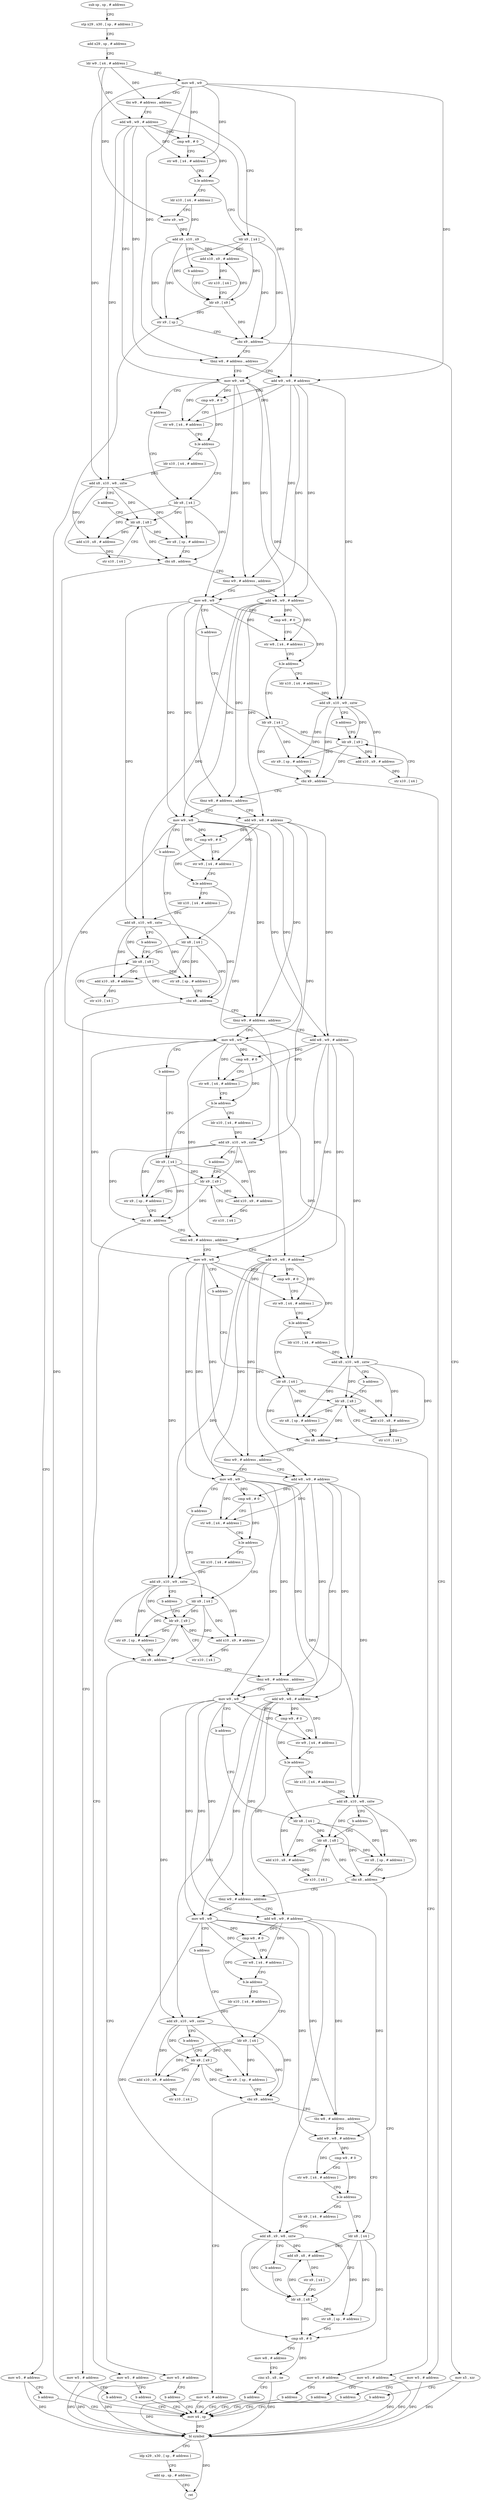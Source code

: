 digraph "func" {
"4214924" [label = "sub sp , sp , # address" ]
"4214928" [label = "stp x29 , x30 , [ sp , # address ]" ]
"4214932" [label = "add x29 , sp , # address" ]
"4214936" [label = "ldr w9 , [ x4 , # address ]" ]
"4214940" [label = "mov w8 , w9" ]
"4214944" [label = "tbz w9 , # address , address" ]
"4214964" [label = "ldr x9 , [ x4 ]" ]
"4214948" [label = "add w8 , w9 , # address" ]
"4214968" [label = "add x10 , x9 , # address" ]
"4214972" [label = "str x10 , [ x4 ]" ]
"4214976" [label = "ldr x9 , [ x9 ]" ]
"4214952" [label = "cmp w8 , # 0" ]
"4214956" [label = "str w8 , [ x4 , # address ]" ]
"4214960" [label = "b.le address" ]
"4215128" [label = "ldr x10 , [ x4 , # address ]" ]
"4215000" [label = "mov x5 , xzr" ]
"4215004" [label = "b address" ]
"4215604" [label = "mov x4 , sp" ]
"4214988" [label = "tbnz w8 , # address , address" ]
"4215008" [label = "add w9 , w8 , # address" ]
"4214992" [label = "mov w9 , w8" ]
"4215132" [label = "sxtw x9 , w9" ]
"4215136" [label = "add x9 , x10 , x9" ]
"4215140" [label = "b address" ]
"4215608" [label = "bl symbol" ]
"4215612" [label = "ldp x29 , x30 , [ sp , # address ]" ]
"4215616" [label = "add sp , sp , # address" ]
"4215620" [label = "ret" ]
"4215012" [label = "cmp w9 , # 0" ]
"4215016" [label = "str w9 , [ x4 , # address ]" ]
"4215020" [label = "b.le address" ]
"4215204" [label = "ldr x10 , [ x4 , # address ]" ]
"4215024" [label = "ldr x8 , [ x4 ]" ]
"4214996" [label = "b address" ]
"4214980" [label = "str x9 , [ sp ]" ]
"4214984" [label = "cbz x9 , address" ]
"4215208" [label = "add x8 , x10 , w8 , sxtw" ]
"4215212" [label = "b address" ]
"4215036" [label = "ldr x8 , [ x8 ]" ]
"4215028" [label = "add x10 , x8 , # address" ]
"4215032" [label = "str x10 , [ x4 ]" ]
"4215040" [label = "str x8 , [ sp , # address ]" ]
"4215044" [label = "cbz x8 , address" ]
"4215060" [label = "mov w5 , # address" ]
"4215048" [label = "tbnz w9 , # address , address" ]
"4215064" [label = "b address" ]
"4215068" [label = "add w8 , w9 , # address" ]
"4215052" [label = "mov w8 , w9" ]
"4215072" [label = "cmp w8 , # 0" ]
"4215076" [label = "str w8 , [ x4 , # address ]" ]
"4215080" [label = "b.le address" ]
"4215276" [label = "ldr x10 , [ x4 , # address ]" ]
"4215084" [label = "ldr x9 , [ x4 ]" ]
"4215056" [label = "b address" ]
"4215280" [label = "add x9 , x10 , w9 , sxtw" ]
"4215284" [label = "b address" ]
"4215096" [label = "ldr x9 , [ x9 ]" ]
"4215088" [label = "add x10 , x9 , # address" ]
"4215092" [label = "str x10 , [ x4 ]" ]
"4215100" [label = "str x9 , [ sp , # address ]" ]
"4215104" [label = "cbz x9 , address" ]
"4215120" [label = "mov w5 , # address" ]
"4215108" [label = "tbnz w8 , # address , address" ]
"4215124" [label = "b address" ]
"4215144" [label = "add w9 , w8 , # address" ]
"4215112" [label = "mov w9 , w8" ]
"4215148" [label = "cmp w9 , # 0" ]
"4215152" [label = "str w9 , [ x4 , # address ]" ]
"4215156" [label = "b.le address" ]
"4215348" [label = "ldr x10 , [ x4 , # address ]" ]
"4215160" [label = "ldr x8 , [ x4 ]" ]
"4215116" [label = "b address" ]
"4215352" [label = "add x8 , x10 , w8 , sxtw" ]
"4215356" [label = "b address" ]
"4215172" [label = "ldr x8 , [ x8 ]" ]
"4215164" [label = "add x10 , x8 , # address" ]
"4215168" [label = "str x10 , [ x4 ]" ]
"4215176" [label = "str x8 , [ sp , # address ]" ]
"4215180" [label = "cbz x8 , address" ]
"4215196" [label = "mov w5 , # address" ]
"4215184" [label = "tbnz w9 , # address , address" ]
"4215200" [label = "b address" ]
"4215216" [label = "add w8 , w9 , # address" ]
"4215188" [label = "mov w8 , w9" ]
"4215220" [label = "cmp w8 , # 0" ]
"4215224" [label = "str w8 , [ x4 , # address ]" ]
"4215228" [label = "b.le address" ]
"4215420" [label = "ldr x10 , [ x4 , # address ]" ]
"4215232" [label = "ldr x9 , [ x4 ]" ]
"4215192" [label = "b address" ]
"4215424" [label = "add x9 , x10 , w9 , sxtw" ]
"4215428" [label = "b address" ]
"4215244" [label = "ldr x9 , [ x9 ]" ]
"4215236" [label = "add x10 , x9 , # address" ]
"4215240" [label = "str x10 , [ x4 ]" ]
"4215248" [label = "str x9 , [ sp , # address ]" ]
"4215252" [label = "cbz x9 , address" ]
"4215268" [label = "mov w5 , # address" ]
"4215256" [label = "tbnz w8 , # address , address" ]
"4215272" [label = "b address" ]
"4215288" [label = "add w9 , w8 , # address" ]
"4215260" [label = "mov w9 , w8" ]
"4215292" [label = "cmp w9 , # 0" ]
"4215296" [label = "str w9 , [ x4 , # address ]" ]
"4215300" [label = "b.le address" ]
"4215492" [label = "ldr x10 , [ x4 , # address ]" ]
"4215304" [label = "ldr x8 , [ x4 ]" ]
"4215264" [label = "b address" ]
"4215496" [label = "add x8 , x10 , w8 , sxtw" ]
"4215500" [label = "b address" ]
"4215316" [label = "ldr x8 , [ x8 ]" ]
"4215308" [label = "add x10 , x8 , # address" ]
"4215312" [label = "str x10 , [ x4 ]" ]
"4215320" [label = "str x8 , [ sp , # address ]" ]
"4215324" [label = "cbz x8 , address" ]
"4215340" [label = "mov w5 , # address" ]
"4215328" [label = "tbnz w9 , # address , address" ]
"4215344" [label = "b address" ]
"4215360" [label = "add w8 , w9 , # address" ]
"4215332" [label = "mov w8 , w9" ]
"4215364" [label = "cmp w8 , # 0" ]
"4215368" [label = "str w8 , [ x4 , # address ]" ]
"4215372" [label = "b.le address" ]
"4215624" [label = "ldr x10 , [ x4 , # address ]" ]
"4215376" [label = "ldr x9 , [ x4 ]" ]
"4215336" [label = "b address" ]
"4215628" [label = "add x9 , x10 , w9 , sxtw" ]
"4215632" [label = "b address" ]
"4215388" [label = "ldr x9 , [ x9 ]" ]
"4215380" [label = "add x10 , x9 , # address" ]
"4215384" [label = "str x10 , [ x4 ]" ]
"4215392" [label = "str x9 , [ sp , # address ]" ]
"4215396" [label = "cbz x9 , address" ]
"4215412" [label = "mov w5 , # address" ]
"4215400" [label = "tbnz w8 , # address , address" ]
"4215416" [label = "b address" ]
"4215432" [label = "add w9 , w8 , # address" ]
"4215404" [label = "mov w9 , w8" ]
"4215436" [label = "cmp w9 , # 0" ]
"4215440" [label = "str w9 , [ x4 , # address ]" ]
"4215444" [label = "b.le address" ]
"4215636" [label = "ldr x10 , [ x4 , # address ]" ]
"4215448" [label = "ldr x8 , [ x4 ]" ]
"4215408" [label = "b address" ]
"4215640" [label = "add x8 , x10 , w8 , sxtw" ]
"4215644" [label = "b address" ]
"4215460" [label = "ldr x8 , [ x8 ]" ]
"4215452" [label = "add x10 , x8 , # address" ]
"4215456" [label = "str x10 , [ x4 ]" ]
"4215464" [label = "str x8 , [ sp , # address ]" ]
"4215468" [label = "cbz x8 , address" ]
"4215484" [label = "mov w5 , # address" ]
"4215472" [label = "tbnz w9 , # address , address" ]
"4215488" [label = "b address" ]
"4215504" [label = "add w8 , w9 , # address" ]
"4215476" [label = "mov w8 , w9" ]
"4215508" [label = "cmp w8 , # 0" ]
"4215512" [label = "str w8 , [ x4 , # address ]" ]
"4215516" [label = "b.le address" ]
"4215648" [label = "ldr x10 , [ x4 , # address ]" ]
"4215520" [label = "ldr x9 , [ x4 ]" ]
"4215480" [label = "b address" ]
"4215652" [label = "add x9 , x10 , w9 , sxtw" ]
"4215656" [label = "b address" ]
"4215532" [label = "ldr x9 , [ x9 ]" ]
"4215524" [label = "add x10 , x9 , # address" ]
"4215528" [label = "str x10 , [ x4 ]" ]
"4215536" [label = "str x9 , [ sp , # address ]" ]
"4215540" [label = "cbz x9 , address" ]
"4215600" [label = "mov w5 , # address" ]
"4215544" [label = "tbz w8 , # address , address" ]
"4215564" [label = "ldr x8 , [ x4 ]" ]
"4215548" [label = "add w9 , w8 , # address" ]
"4215568" [label = "add x9 , x8 , # address" ]
"4215572" [label = "str x9 , [ x4 ]" ]
"4215576" [label = "ldr x8 , [ x8 ]" ]
"4215552" [label = "cmp w9 , # 0" ]
"4215556" [label = "str w9 , [ x4 , # address ]" ]
"4215560" [label = "b.le address" ]
"4215660" [label = "ldr x9 , [ x4 , # address ]" ]
"4215664" [label = "add x8 , x9 , w8 , sxtw" ]
"4215668" [label = "b address" ]
"4215580" [label = "str x8 , [ sp , # address ]" ]
"4215584" [label = "cmp x8 , # 0" ]
"4215588" [label = "mov w8 , # address" ]
"4215592" [label = "cinc x5 , x8 , ne" ]
"4215596" [label = "b address" ]
"4214924" -> "4214928" [ label = "CFG" ]
"4214928" -> "4214932" [ label = "CFG" ]
"4214932" -> "4214936" [ label = "CFG" ]
"4214936" -> "4214940" [ label = "DFG" ]
"4214936" -> "4214944" [ label = "DFG" ]
"4214936" -> "4214948" [ label = "DFG" ]
"4214936" -> "4215132" [ label = "DFG" ]
"4214940" -> "4214944" [ label = "CFG" ]
"4214940" -> "4214952" [ label = "DFG" ]
"4214940" -> "4214956" [ label = "DFG" ]
"4214940" -> "4214988" [ label = "DFG" ]
"4214940" -> "4215008" [ label = "DFG" ]
"4214940" -> "4214992" [ label = "DFG" ]
"4214940" -> "4215208" [ label = "DFG" ]
"4214944" -> "4214964" [ label = "CFG" ]
"4214944" -> "4214948" [ label = "CFG" ]
"4214964" -> "4214968" [ label = "DFG" ]
"4214964" -> "4214976" [ label = "DFG" ]
"4214964" -> "4214980" [ label = "DFG" ]
"4214964" -> "4214984" [ label = "DFG" ]
"4214948" -> "4214952" [ label = "DFG" ]
"4214948" -> "4214956" [ label = "DFG" ]
"4214948" -> "4214988" [ label = "DFG" ]
"4214948" -> "4215008" [ label = "DFG" ]
"4214948" -> "4214992" [ label = "DFG" ]
"4214948" -> "4215208" [ label = "DFG" ]
"4214968" -> "4214972" [ label = "DFG" ]
"4214972" -> "4214976" [ label = "CFG" ]
"4214976" -> "4214980" [ label = "DFG" ]
"4214976" -> "4214968" [ label = "DFG" ]
"4214976" -> "4214984" [ label = "DFG" ]
"4214952" -> "4214956" [ label = "CFG" ]
"4214952" -> "4214960" [ label = "DFG" ]
"4214956" -> "4214960" [ label = "CFG" ]
"4214960" -> "4215128" [ label = "CFG" ]
"4214960" -> "4214964" [ label = "CFG" ]
"4215128" -> "4215132" [ label = "CFG" ]
"4215128" -> "4215136" [ label = "DFG" ]
"4215000" -> "4215004" [ label = "CFG" ]
"4215000" -> "4215608" [ label = "DFG" ]
"4215004" -> "4215604" [ label = "CFG" ]
"4215604" -> "4215608" [ label = "DFG" ]
"4214988" -> "4215008" [ label = "CFG" ]
"4214988" -> "4214992" [ label = "CFG" ]
"4215008" -> "4215012" [ label = "DFG" ]
"4215008" -> "4215016" [ label = "DFG" ]
"4215008" -> "4215048" [ label = "DFG" ]
"4215008" -> "4215068" [ label = "DFG" ]
"4215008" -> "4215052" [ label = "DFG" ]
"4215008" -> "4215280" [ label = "DFG" ]
"4214992" -> "4214996" [ label = "CFG" ]
"4214992" -> "4215012" [ label = "DFG" ]
"4214992" -> "4215016" [ label = "DFG" ]
"4214992" -> "4215048" [ label = "DFG" ]
"4214992" -> "4215068" [ label = "DFG" ]
"4214992" -> "4215052" [ label = "DFG" ]
"4214992" -> "4215280" [ label = "DFG" ]
"4215132" -> "4215136" [ label = "DFG" ]
"4215136" -> "4215140" [ label = "CFG" ]
"4215136" -> "4214968" [ label = "DFG" ]
"4215136" -> "4214976" [ label = "DFG" ]
"4215136" -> "4214980" [ label = "DFG" ]
"4215136" -> "4214984" [ label = "DFG" ]
"4215140" -> "4214976" [ label = "CFG" ]
"4215608" -> "4215612" [ label = "CFG" ]
"4215608" -> "4215620" [ label = "DFG" ]
"4215612" -> "4215616" [ label = "CFG" ]
"4215616" -> "4215620" [ label = "CFG" ]
"4215012" -> "4215016" [ label = "CFG" ]
"4215012" -> "4215020" [ label = "DFG" ]
"4215016" -> "4215020" [ label = "CFG" ]
"4215020" -> "4215204" [ label = "CFG" ]
"4215020" -> "4215024" [ label = "CFG" ]
"4215204" -> "4215208" [ label = "DFG" ]
"4215024" -> "4215028" [ label = "DFG" ]
"4215024" -> "4215036" [ label = "DFG" ]
"4215024" -> "4215040" [ label = "DFG" ]
"4215024" -> "4215044" [ label = "DFG" ]
"4214996" -> "4215024" [ label = "CFG" ]
"4214980" -> "4214984" [ label = "CFG" ]
"4214980" -> "4215604" [ label = "DFG" ]
"4214984" -> "4215000" [ label = "CFG" ]
"4214984" -> "4214988" [ label = "CFG" ]
"4215208" -> "4215212" [ label = "CFG" ]
"4215208" -> "4215028" [ label = "DFG" ]
"4215208" -> "4215036" [ label = "DFG" ]
"4215208" -> "4215040" [ label = "DFG" ]
"4215208" -> "4215044" [ label = "DFG" ]
"4215212" -> "4215036" [ label = "CFG" ]
"4215036" -> "4215040" [ label = "DFG" ]
"4215036" -> "4215028" [ label = "DFG" ]
"4215036" -> "4215044" [ label = "DFG" ]
"4215028" -> "4215032" [ label = "DFG" ]
"4215032" -> "4215036" [ label = "CFG" ]
"4215040" -> "4215044" [ label = "CFG" ]
"4215044" -> "4215060" [ label = "CFG" ]
"4215044" -> "4215048" [ label = "CFG" ]
"4215060" -> "4215064" [ label = "CFG" ]
"4215060" -> "4215608" [ label = "DFG" ]
"4215048" -> "4215068" [ label = "CFG" ]
"4215048" -> "4215052" [ label = "CFG" ]
"4215064" -> "4215604" [ label = "CFG" ]
"4215068" -> "4215072" [ label = "DFG" ]
"4215068" -> "4215076" [ label = "DFG" ]
"4215068" -> "4215108" [ label = "DFG" ]
"4215068" -> "4215144" [ label = "DFG" ]
"4215068" -> "4215112" [ label = "DFG" ]
"4215068" -> "4215352" [ label = "DFG" ]
"4215052" -> "4215056" [ label = "CFG" ]
"4215052" -> "4215072" [ label = "DFG" ]
"4215052" -> "4215076" [ label = "DFG" ]
"4215052" -> "4215108" [ label = "DFG" ]
"4215052" -> "4215144" [ label = "DFG" ]
"4215052" -> "4215112" [ label = "DFG" ]
"4215052" -> "4215352" [ label = "DFG" ]
"4215072" -> "4215076" [ label = "CFG" ]
"4215072" -> "4215080" [ label = "DFG" ]
"4215076" -> "4215080" [ label = "CFG" ]
"4215080" -> "4215276" [ label = "CFG" ]
"4215080" -> "4215084" [ label = "CFG" ]
"4215276" -> "4215280" [ label = "DFG" ]
"4215084" -> "4215088" [ label = "DFG" ]
"4215084" -> "4215096" [ label = "DFG" ]
"4215084" -> "4215100" [ label = "DFG" ]
"4215084" -> "4215104" [ label = "DFG" ]
"4215056" -> "4215084" [ label = "CFG" ]
"4215280" -> "4215284" [ label = "CFG" ]
"4215280" -> "4215088" [ label = "DFG" ]
"4215280" -> "4215096" [ label = "DFG" ]
"4215280" -> "4215100" [ label = "DFG" ]
"4215280" -> "4215104" [ label = "DFG" ]
"4215284" -> "4215096" [ label = "CFG" ]
"4215096" -> "4215100" [ label = "DFG" ]
"4215096" -> "4215088" [ label = "DFG" ]
"4215096" -> "4215104" [ label = "DFG" ]
"4215088" -> "4215092" [ label = "DFG" ]
"4215092" -> "4215096" [ label = "CFG" ]
"4215100" -> "4215104" [ label = "CFG" ]
"4215104" -> "4215120" [ label = "CFG" ]
"4215104" -> "4215108" [ label = "CFG" ]
"4215120" -> "4215124" [ label = "CFG" ]
"4215120" -> "4215608" [ label = "DFG" ]
"4215108" -> "4215144" [ label = "CFG" ]
"4215108" -> "4215112" [ label = "CFG" ]
"4215124" -> "4215604" [ label = "CFG" ]
"4215144" -> "4215148" [ label = "DFG" ]
"4215144" -> "4215152" [ label = "DFG" ]
"4215144" -> "4215184" [ label = "DFG" ]
"4215144" -> "4215216" [ label = "DFG" ]
"4215144" -> "4215188" [ label = "DFG" ]
"4215144" -> "4215424" [ label = "DFG" ]
"4215112" -> "4215116" [ label = "CFG" ]
"4215112" -> "4215148" [ label = "DFG" ]
"4215112" -> "4215152" [ label = "DFG" ]
"4215112" -> "4215184" [ label = "DFG" ]
"4215112" -> "4215216" [ label = "DFG" ]
"4215112" -> "4215188" [ label = "DFG" ]
"4215112" -> "4215424" [ label = "DFG" ]
"4215148" -> "4215152" [ label = "CFG" ]
"4215148" -> "4215156" [ label = "DFG" ]
"4215152" -> "4215156" [ label = "CFG" ]
"4215156" -> "4215348" [ label = "CFG" ]
"4215156" -> "4215160" [ label = "CFG" ]
"4215348" -> "4215352" [ label = "DFG" ]
"4215160" -> "4215164" [ label = "DFG" ]
"4215160" -> "4215172" [ label = "DFG" ]
"4215160" -> "4215176" [ label = "DFG" ]
"4215160" -> "4215180" [ label = "DFG" ]
"4215116" -> "4215160" [ label = "CFG" ]
"4215352" -> "4215356" [ label = "CFG" ]
"4215352" -> "4215164" [ label = "DFG" ]
"4215352" -> "4215172" [ label = "DFG" ]
"4215352" -> "4215176" [ label = "DFG" ]
"4215352" -> "4215180" [ label = "DFG" ]
"4215356" -> "4215172" [ label = "CFG" ]
"4215172" -> "4215176" [ label = "DFG" ]
"4215172" -> "4215164" [ label = "DFG" ]
"4215172" -> "4215180" [ label = "DFG" ]
"4215164" -> "4215168" [ label = "DFG" ]
"4215168" -> "4215172" [ label = "CFG" ]
"4215176" -> "4215180" [ label = "CFG" ]
"4215180" -> "4215196" [ label = "CFG" ]
"4215180" -> "4215184" [ label = "CFG" ]
"4215196" -> "4215200" [ label = "CFG" ]
"4215196" -> "4215608" [ label = "DFG" ]
"4215184" -> "4215216" [ label = "CFG" ]
"4215184" -> "4215188" [ label = "CFG" ]
"4215200" -> "4215604" [ label = "CFG" ]
"4215216" -> "4215220" [ label = "DFG" ]
"4215216" -> "4215224" [ label = "DFG" ]
"4215216" -> "4215256" [ label = "DFG" ]
"4215216" -> "4215288" [ label = "DFG" ]
"4215216" -> "4215260" [ label = "DFG" ]
"4215216" -> "4215496" [ label = "DFG" ]
"4215188" -> "4215192" [ label = "CFG" ]
"4215188" -> "4215220" [ label = "DFG" ]
"4215188" -> "4215224" [ label = "DFG" ]
"4215188" -> "4215256" [ label = "DFG" ]
"4215188" -> "4215288" [ label = "DFG" ]
"4215188" -> "4215260" [ label = "DFG" ]
"4215188" -> "4215496" [ label = "DFG" ]
"4215220" -> "4215224" [ label = "CFG" ]
"4215220" -> "4215228" [ label = "DFG" ]
"4215224" -> "4215228" [ label = "CFG" ]
"4215228" -> "4215420" [ label = "CFG" ]
"4215228" -> "4215232" [ label = "CFG" ]
"4215420" -> "4215424" [ label = "DFG" ]
"4215232" -> "4215236" [ label = "DFG" ]
"4215232" -> "4215244" [ label = "DFG" ]
"4215232" -> "4215248" [ label = "DFG" ]
"4215232" -> "4215252" [ label = "DFG" ]
"4215192" -> "4215232" [ label = "CFG" ]
"4215424" -> "4215428" [ label = "CFG" ]
"4215424" -> "4215236" [ label = "DFG" ]
"4215424" -> "4215244" [ label = "DFG" ]
"4215424" -> "4215248" [ label = "DFG" ]
"4215424" -> "4215252" [ label = "DFG" ]
"4215428" -> "4215244" [ label = "CFG" ]
"4215244" -> "4215248" [ label = "DFG" ]
"4215244" -> "4215236" [ label = "DFG" ]
"4215244" -> "4215252" [ label = "DFG" ]
"4215236" -> "4215240" [ label = "DFG" ]
"4215240" -> "4215244" [ label = "CFG" ]
"4215248" -> "4215252" [ label = "CFG" ]
"4215252" -> "4215268" [ label = "CFG" ]
"4215252" -> "4215256" [ label = "CFG" ]
"4215268" -> "4215272" [ label = "CFG" ]
"4215268" -> "4215608" [ label = "DFG" ]
"4215256" -> "4215288" [ label = "CFG" ]
"4215256" -> "4215260" [ label = "CFG" ]
"4215272" -> "4215604" [ label = "CFG" ]
"4215288" -> "4215292" [ label = "DFG" ]
"4215288" -> "4215296" [ label = "DFG" ]
"4215288" -> "4215328" [ label = "DFG" ]
"4215288" -> "4215360" [ label = "DFG" ]
"4215288" -> "4215332" [ label = "DFG" ]
"4215288" -> "4215628" [ label = "DFG" ]
"4215260" -> "4215264" [ label = "CFG" ]
"4215260" -> "4215292" [ label = "DFG" ]
"4215260" -> "4215296" [ label = "DFG" ]
"4215260" -> "4215328" [ label = "DFG" ]
"4215260" -> "4215360" [ label = "DFG" ]
"4215260" -> "4215332" [ label = "DFG" ]
"4215260" -> "4215628" [ label = "DFG" ]
"4215292" -> "4215296" [ label = "CFG" ]
"4215292" -> "4215300" [ label = "DFG" ]
"4215296" -> "4215300" [ label = "CFG" ]
"4215300" -> "4215492" [ label = "CFG" ]
"4215300" -> "4215304" [ label = "CFG" ]
"4215492" -> "4215496" [ label = "DFG" ]
"4215304" -> "4215308" [ label = "DFG" ]
"4215304" -> "4215316" [ label = "DFG" ]
"4215304" -> "4215320" [ label = "DFG" ]
"4215304" -> "4215324" [ label = "DFG" ]
"4215264" -> "4215304" [ label = "CFG" ]
"4215496" -> "4215500" [ label = "CFG" ]
"4215496" -> "4215308" [ label = "DFG" ]
"4215496" -> "4215316" [ label = "DFG" ]
"4215496" -> "4215320" [ label = "DFG" ]
"4215496" -> "4215324" [ label = "DFG" ]
"4215500" -> "4215316" [ label = "CFG" ]
"4215316" -> "4215320" [ label = "DFG" ]
"4215316" -> "4215308" [ label = "DFG" ]
"4215316" -> "4215324" [ label = "DFG" ]
"4215308" -> "4215312" [ label = "DFG" ]
"4215312" -> "4215316" [ label = "CFG" ]
"4215320" -> "4215324" [ label = "CFG" ]
"4215324" -> "4215340" [ label = "CFG" ]
"4215324" -> "4215328" [ label = "CFG" ]
"4215340" -> "4215344" [ label = "CFG" ]
"4215340" -> "4215608" [ label = "DFG" ]
"4215328" -> "4215360" [ label = "CFG" ]
"4215328" -> "4215332" [ label = "CFG" ]
"4215344" -> "4215604" [ label = "CFG" ]
"4215360" -> "4215364" [ label = "DFG" ]
"4215360" -> "4215368" [ label = "DFG" ]
"4215360" -> "4215400" [ label = "DFG" ]
"4215360" -> "4215432" [ label = "DFG" ]
"4215360" -> "4215404" [ label = "DFG" ]
"4215360" -> "4215640" [ label = "DFG" ]
"4215332" -> "4215336" [ label = "CFG" ]
"4215332" -> "4215364" [ label = "DFG" ]
"4215332" -> "4215368" [ label = "DFG" ]
"4215332" -> "4215400" [ label = "DFG" ]
"4215332" -> "4215432" [ label = "DFG" ]
"4215332" -> "4215404" [ label = "DFG" ]
"4215332" -> "4215640" [ label = "DFG" ]
"4215364" -> "4215368" [ label = "CFG" ]
"4215364" -> "4215372" [ label = "DFG" ]
"4215368" -> "4215372" [ label = "CFG" ]
"4215372" -> "4215624" [ label = "CFG" ]
"4215372" -> "4215376" [ label = "CFG" ]
"4215624" -> "4215628" [ label = "DFG" ]
"4215376" -> "4215380" [ label = "DFG" ]
"4215376" -> "4215388" [ label = "DFG" ]
"4215376" -> "4215392" [ label = "DFG" ]
"4215376" -> "4215396" [ label = "DFG" ]
"4215336" -> "4215376" [ label = "CFG" ]
"4215628" -> "4215632" [ label = "CFG" ]
"4215628" -> "4215380" [ label = "DFG" ]
"4215628" -> "4215388" [ label = "DFG" ]
"4215628" -> "4215392" [ label = "DFG" ]
"4215628" -> "4215396" [ label = "DFG" ]
"4215632" -> "4215388" [ label = "CFG" ]
"4215388" -> "4215392" [ label = "DFG" ]
"4215388" -> "4215380" [ label = "DFG" ]
"4215388" -> "4215396" [ label = "DFG" ]
"4215380" -> "4215384" [ label = "DFG" ]
"4215384" -> "4215388" [ label = "CFG" ]
"4215392" -> "4215396" [ label = "CFG" ]
"4215396" -> "4215412" [ label = "CFG" ]
"4215396" -> "4215400" [ label = "CFG" ]
"4215412" -> "4215416" [ label = "CFG" ]
"4215412" -> "4215608" [ label = "DFG" ]
"4215400" -> "4215432" [ label = "CFG" ]
"4215400" -> "4215404" [ label = "CFG" ]
"4215416" -> "4215604" [ label = "CFG" ]
"4215432" -> "4215436" [ label = "DFG" ]
"4215432" -> "4215440" [ label = "DFG" ]
"4215432" -> "4215472" [ label = "DFG" ]
"4215432" -> "4215504" [ label = "DFG" ]
"4215432" -> "4215476" [ label = "DFG" ]
"4215432" -> "4215652" [ label = "DFG" ]
"4215404" -> "4215408" [ label = "CFG" ]
"4215404" -> "4215436" [ label = "DFG" ]
"4215404" -> "4215440" [ label = "DFG" ]
"4215404" -> "4215472" [ label = "DFG" ]
"4215404" -> "4215504" [ label = "DFG" ]
"4215404" -> "4215476" [ label = "DFG" ]
"4215404" -> "4215652" [ label = "DFG" ]
"4215436" -> "4215440" [ label = "CFG" ]
"4215436" -> "4215444" [ label = "DFG" ]
"4215440" -> "4215444" [ label = "CFG" ]
"4215444" -> "4215636" [ label = "CFG" ]
"4215444" -> "4215448" [ label = "CFG" ]
"4215636" -> "4215640" [ label = "DFG" ]
"4215448" -> "4215452" [ label = "DFG" ]
"4215448" -> "4215460" [ label = "DFG" ]
"4215448" -> "4215464" [ label = "DFG" ]
"4215448" -> "4215468" [ label = "DFG" ]
"4215408" -> "4215448" [ label = "CFG" ]
"4215640" -> "4215644" [ label = "CFG" ]
"4215640" -> "4215452" [ label = "DFG" ]
"4215640" -> "4215460" [ label = "DFG" ]
"4215640" -> "4215464" [ label = "DFG" ]
"4215640" -> "4215468" [ label = "DFG" ]
"4215644" -> "4215460" [ label = "CFG" ]
"4215460" -> "4215464" [ label = "DFG" ]
"4215460" -> "4215452" [ label = "DFG" ]
"4215460" -> "4215468" [ label = "DFG" ]
"4215452" -> "4215456" [ label = "DFG" ]
"4215456" -> "4215460" [ label = "CFG" ]
"4215464" -> "4215468" [ label = "CFG" ]
"4215468" -> "4215484" [ label = "CFG" ]
"4215468" -> "4215472" [ label = "CFG" ]
"4215484" -> "4215488" [ label = "CFG" ]
"4215484" -> "4215608" [ label = "DFG" ]
"4215472" -> "4215504" [ label = "CFG" ]
"4215472" -> "4215476" [ label = "CFG" ]
"4215488" -> "4215604" [ label = "CFG" ]
"4215504" -> "4215508" [ label = "DFG" ]
"4215504" -> "4215512" [ label = "DFG" ]
"4215504" -> "4215544" [ label = "DFG" ]
"4215504" -> "4215548" [ label = "DFG" ]
"4215504" -> "4215664" [ label = "DFG" ]
"4215476" -> "4215480" [ label = "CFG" ]
"4215476" -> "4215508" [ label = "DFG" ]
"4215476" -> "4215512" [ label = "DFG" ]
"4215476" -> "4215544" [ label = "DFG" ]
"4215476" -> "4215548" [ label = "DFG" ]
"4215476" -> "4215664" [ label = "DFG" ]
"4215508" -> "4215512" [ label = "CFG" ]
"4215508" -> "4215516" [ label = "DFG" ]
"4215512" -> "4215516" [ label = "CFG" ]
"4215516" -> "4215648" [ label = "CFG" ]
"4215516" -> "4215520" [ label = "CFG" ]
"4215648" -> "4215652" [ label = "DFG" ]
"4215520" -> "4215524" [ label = "DFG" ]
"4215520" -> "4215532" [ label = "DFG" ]
"4215520" -> "4215536" [ label = "DFG" ]
"4215520" -> "4215540" [ label = "DFG" ]
"4215480" -> "4215520" [ label = "CFG" ]
"4215652" -> "4215656" [ label = "CFG" ]
"4215652" -> "4215524" [ label = "DFG" ]
"4215652" -> "4215532" [ label = "DFG" ]
"4215652" -> "4215536" [ label = "DFG" ]
"4215652" -> "4215540" [ label = "DFG" ]
"4215656" -> "4215532" [ label = "CFG" ]
"4215532" -> "4215536" [ label = "DFG" ]
"4215532" -> "4215524" [ label = "DFG" ]
"4215532" -> "4215540" [ label = "DFG" ]
"4215524" -> "4215528" [ label = "DFG" ]
"4215528" -> "4215532" [ label = "CFG" ]
"4215536" -> "4215540" [ label = "CFG" ]
"4215540" -> "4215600" [ label = "CFG" ]
"4215540" -> "4215544" [ label = "CFG" ]
"4215600" -> "4215604" [ label = "CFG" ]
"4215600" -> "4215608" [ label = "DFG" ]
"4215544" -> "4215564" [ label = "CFG" ]
"4215544" -> "4215548" [ label = "CFG" ]
"4215564" -> "4215568" [ label = "DFG" ]
"4215564" -> "4215576" [ label = "DFG" ]
"4215564" -> "4215580" [ label = "DFG" ]
"4215564" -> "4215584" [ label = "DFG" ]
"4215548" -> "4215552" [ label = "DFG" ]
"4215548" -> "4215556" [ label = "DFG" ]
"4215568" -> "4215572" [ label = "DFG" ]
"4215572" -> "4215576" [ label = "CFG" ]
"4215576" -> "4215580" [ label = "DFG" ]
"4215576" -> "4215568" [ label = "DFG" ]
"4215576" -> "4215584" [ label = "DFG" ]
"4215552" -> "4215556" [ label = "CFG" ]
"4215552" -> "4215560" [ label = "DFG" ]
"4215556" -> "4215560" [ label = "CFG" ]
"4215560" -> "4215660" [ label = "CFG" ]
"4215560" -> "4215564" [ label = "CFG" ]
"4215660" -> "4215664" [ label = "DFG" ]
"4215664" -> "4215668" [ label = "CFG" ]
"4215664" -> "4215568" [ label = "DFG" ]
"4215664" -> "4215576" [ label = "DFG" ]
"4215664" -> "4215580" [ label = "DFG" ]
"4215664" -> "4215584" [ label = "DFG" ]
"4215668" -> "4215576" [ label = "CFG" ]
"4215580" -> "4215584" [ label = "CFG" ]
"4215584" -> "4215588" [ label = "CFG" ]
"4215584" -> "4215592" [ label = "DFG" ]
"4215588" -> "4215592" [ label = "CFG" ]
"4215592" -> "4215596" [ label = "CFG" ]
"4215592" -> "4215608" [ label = "DFG" ]
"4215596" -> "4215604" [ label = "CFG" ]
}
